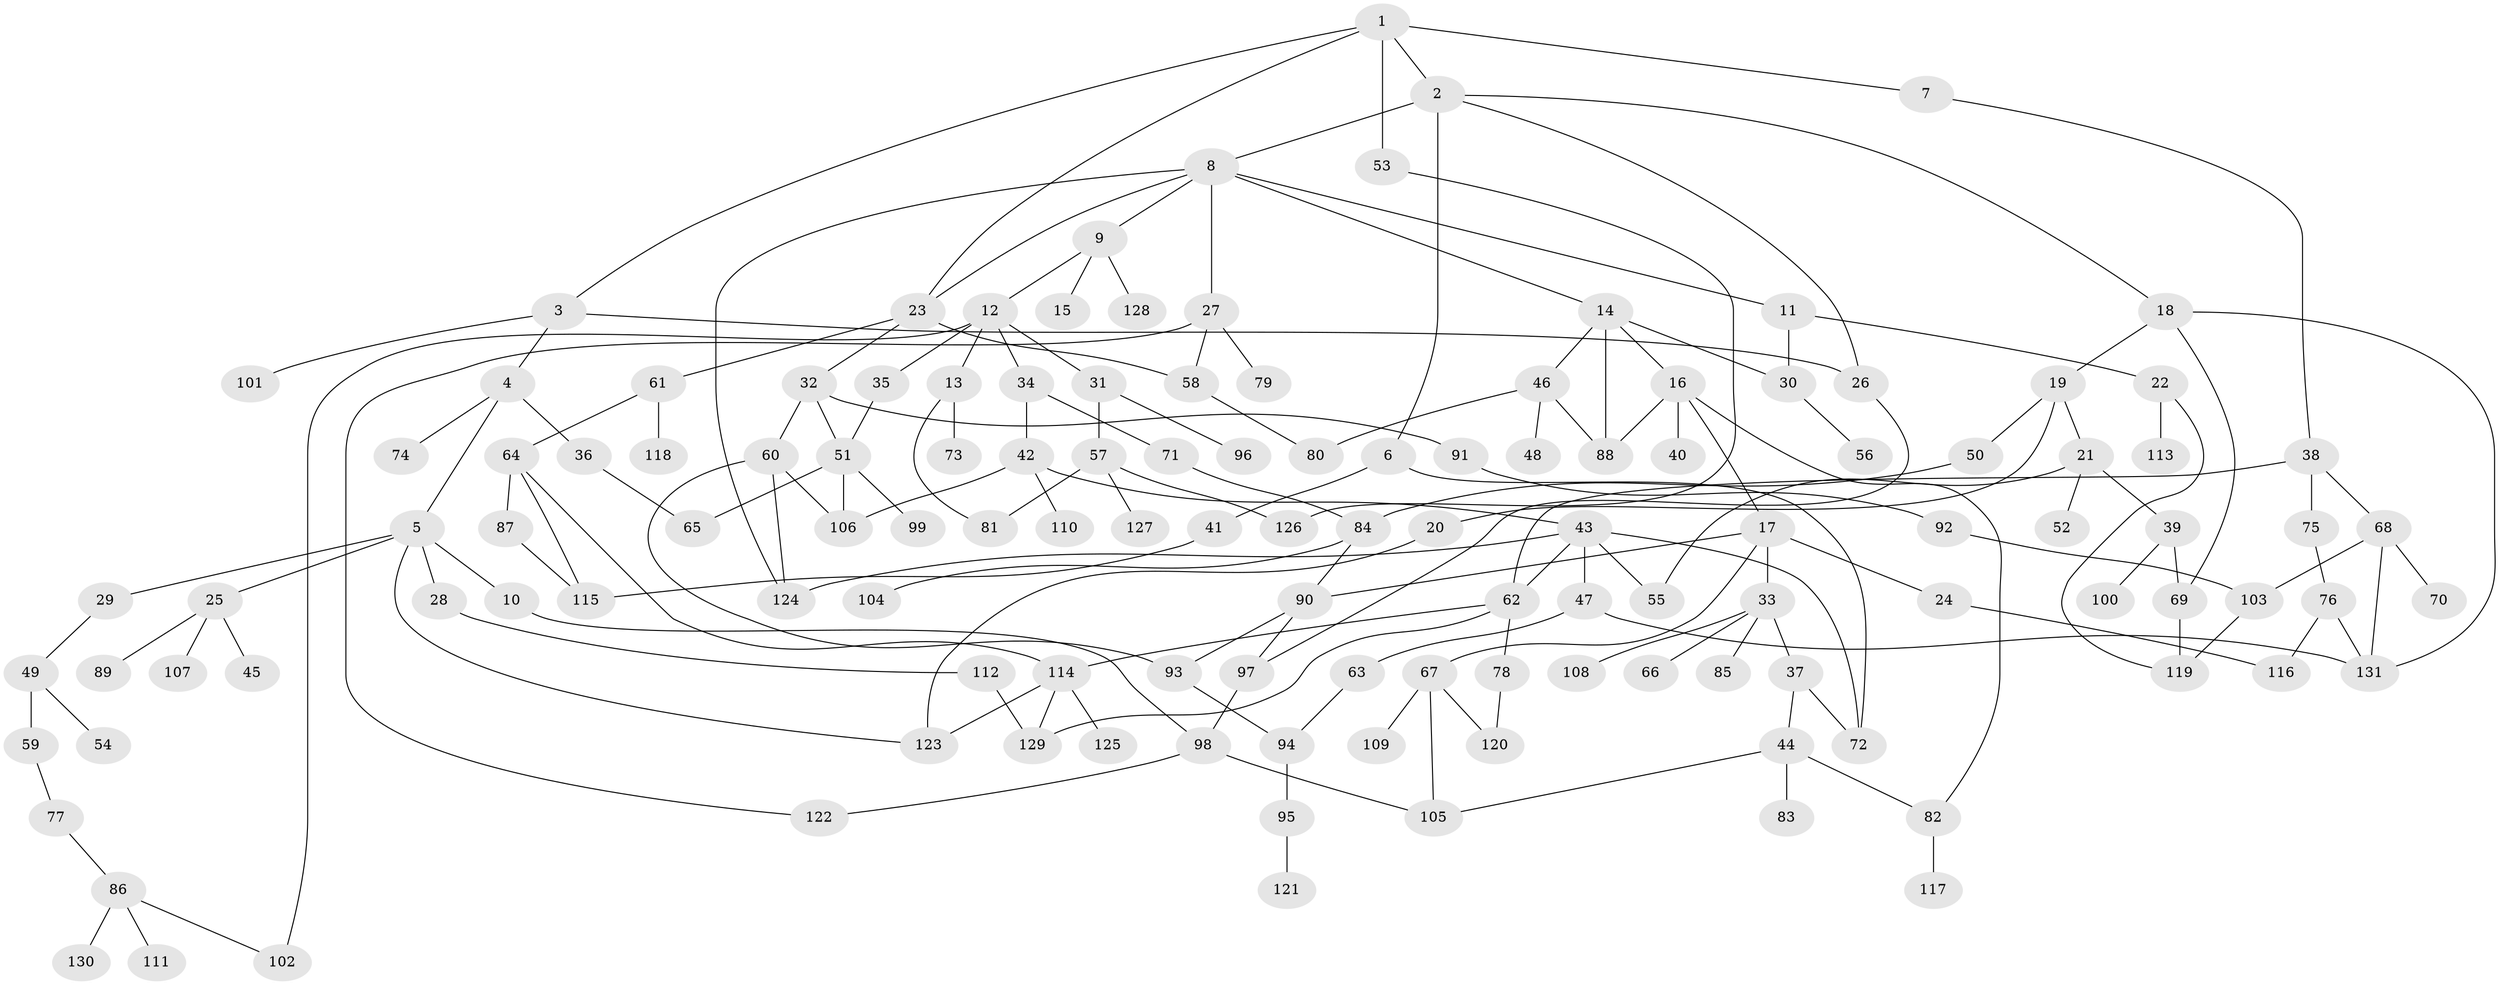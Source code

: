 // coarse degree distribution, {5: 0.06329113924050633, 3: 0.34177215189873417, 6: 0.05063291139240506, 2: 0.2911392405063291, 8: 0.012658227848101266, 7: 0.02531645569620253, 4: 0.08860759493670886, 1: 0.12658227848101267}
// Generated by graph-tools (version 1.1) at 2025/48/03/04/25 22:48:50]
// undirected, 131 vertices, 176 edges
graph export_dot {
  node [color=gray90,style=filled];
  1;
  2;
  3;
  4;
  5;
  6;
  7;
  8;
  9;
  10;
  11;
  12;
  13;
  14;
  15;
  16;
  17;
  18;
  19;
  20;
  21;
  22;
  23;
  24;
  25;
  26;
  27;
  28;
  29;
  30;
  31;
  32;
  33;
  34;
  35;
  36;
  37;
  38;
  39;
  40;
  41;
  42;
  43;
  44;
  45;
  46;
  47;
  48;
  49;
  50;
  51;
  52;
  53;
  54;
  55;
  56;
  57;
  58;
  59;
  60;
  61;
  62;
  63;
  64;
  65;
  66;
  67;
  68;
  69;
  70;
  71;
  72;
  73;
  74;
  75;
  76;
  77;
  78;
  79;
  80;
  81;
  82;
  83;
  84;
  85;
  86;
  87;
  88;
  89;
  90;
  91;
  92;
  93;
  94;
  95;
  96;
  97;
  98;
  99;
  100;
  101;
  102;
  103;
  104;
  105;
  106;
  107;
  108;
  109;
  110;
  111;
  112;
  113;
  114;
  115;
  116;
  117;
  118;
  119;
  120;
  121;
  122;
  123;
  124;
  125;
  126;
  127;
  128;
  129;
  130;
  131;
  1 -- 2;
  1 -- 3;
  1 -- 7;
  1 -- 23;
  1 -- 53;
  2 -- 6;
  2 -- 8;
  2 -- 18;
  2 -- 26;
  3 -- 4;
  3 -- 101;
  3 -- 26;
  4 -- 5;
  4 -- 36;
  4 -- 74;
  5 -- 10;
  5 -- 25;
  5 -- 28;
  5 -- 29;
  5 -- 123;
  6 -- 41;
  6 -- 72;
  7 -- 38;
  8 -- 9;
  8 -- 11;
  8 -- 14;
  8 -- 27;
  8 -- 124;
  8 -- 23;
  9 -- 12;
  9 -- 15;
  9 -- 128;
  10 -- 98;
  11 -- 22;
  11 -- 30;
  12 -- 13;
  12 -- 31;
  12 -- 34;
  12 -- 35;
  12 -- 102;
  13 -- 73;
  13 -- 81;
  14 -- 16;
  14 -- 46;
  14 -- 30;
  14 -- 88;
  16 -- 17;
  16 -- 40;
  16 -- 82;
  16 -- 88;
  17 -- 24;
  17 -- 33;
  17 -- 67;
  17 -- 90;
  18 -- 19;
  18 -- 69;
  18 -- 131;
  19 -- 20;
  19 -- 21;
  19 -- 50;
  20 -- 123;
  21 -- 39;
  21 -- 52;
  21 -- 55;
  22 -- 113;
  22 -- 119;
  23 -- 32;
  23 -- 61;
  23 -- 58;
  24 -- 116;
  25 -- 45;
  25 -- 89;
  25 -- 107;
  26 -- 97;
  27 -- 58;
  27 -- 79;
  27 -- 122;
  28 -- 112;
  29 -- 49;
  30 -- 56;
  31 -- 57;
  31 -- 96;
  32 -- 51;
  32 -- 60;
  32 -- 91;
  33 -- 37;
  33 -- 66;
  33 -- 85;
  33 -- 108;
  34 -- 42;
  34 -- 71;
  35 -- 51;
  36 -- 65;
  37 -- 44;
  37 -- 72;
  38 -- 62;
  38 -- 68;
  38 -- 75;
  39 -- 100;
  39 -- 69;
  41 -- 115;
  42 -- 43;
  42 -- 110;
  42 -- 106;
  43 -- 47;
  43 -- 55;
  43 -- 62;
  43 -- 124;
  43 -- 72;
  44 -- 83;
  44 -- 105;
  44 -- 82;
  46 -- 48;
  46 -- 88;
  46 -- 80;
  47 -- 63;
  47 -- 131;
  49 -- 54;
  49 -- 59;
  50 -- 84;
  51 -- 99;
  51 -- 65;
  51 -- 106;
  53 -- 126;
  57 -- 81;
  57 -- 127;
  57 -- 126;
  58 -- 80;
  59 -- 77;
  60 -- 93;
  60 -- 106;
  60 -- 124;
  61 -- 64;
  61 -- 118;
  62 -- 78;
  62 -- 114;
  62 -- 129;
  63 -- 94;
  64 -- 87;
  64 -- 114;
  64 -- 115;
  67 -- 109;
  67 -- 105;
  67 -- 120;
  68 -- 70;
  68 -- 103;
  68 -- 131;
  69 -- 119;
  71 -- 84;
  75 -- 76;
  76 -- 116;
  76 -- 131;
  77 -- 86;
  78 -- 120;
  82 -- 117;
  84 -- 104;
  84 -- 90;
  86 -- 111;
  86 -- 130;
  86 -- 102;
  87 -- 115;
  90 -- 97;
  90 -- 93;
  91 -- 92;
  92 -- 103;
  93 -- 94;
  94 -- 95;
  95 -- 121;
  97 -- 98;
  98 -- 122;
  98 -- 105;
  103 -- 119;
  112 -- 129;
  114 -- 125;
  114 -- 129;
  114 -- 123;
}

